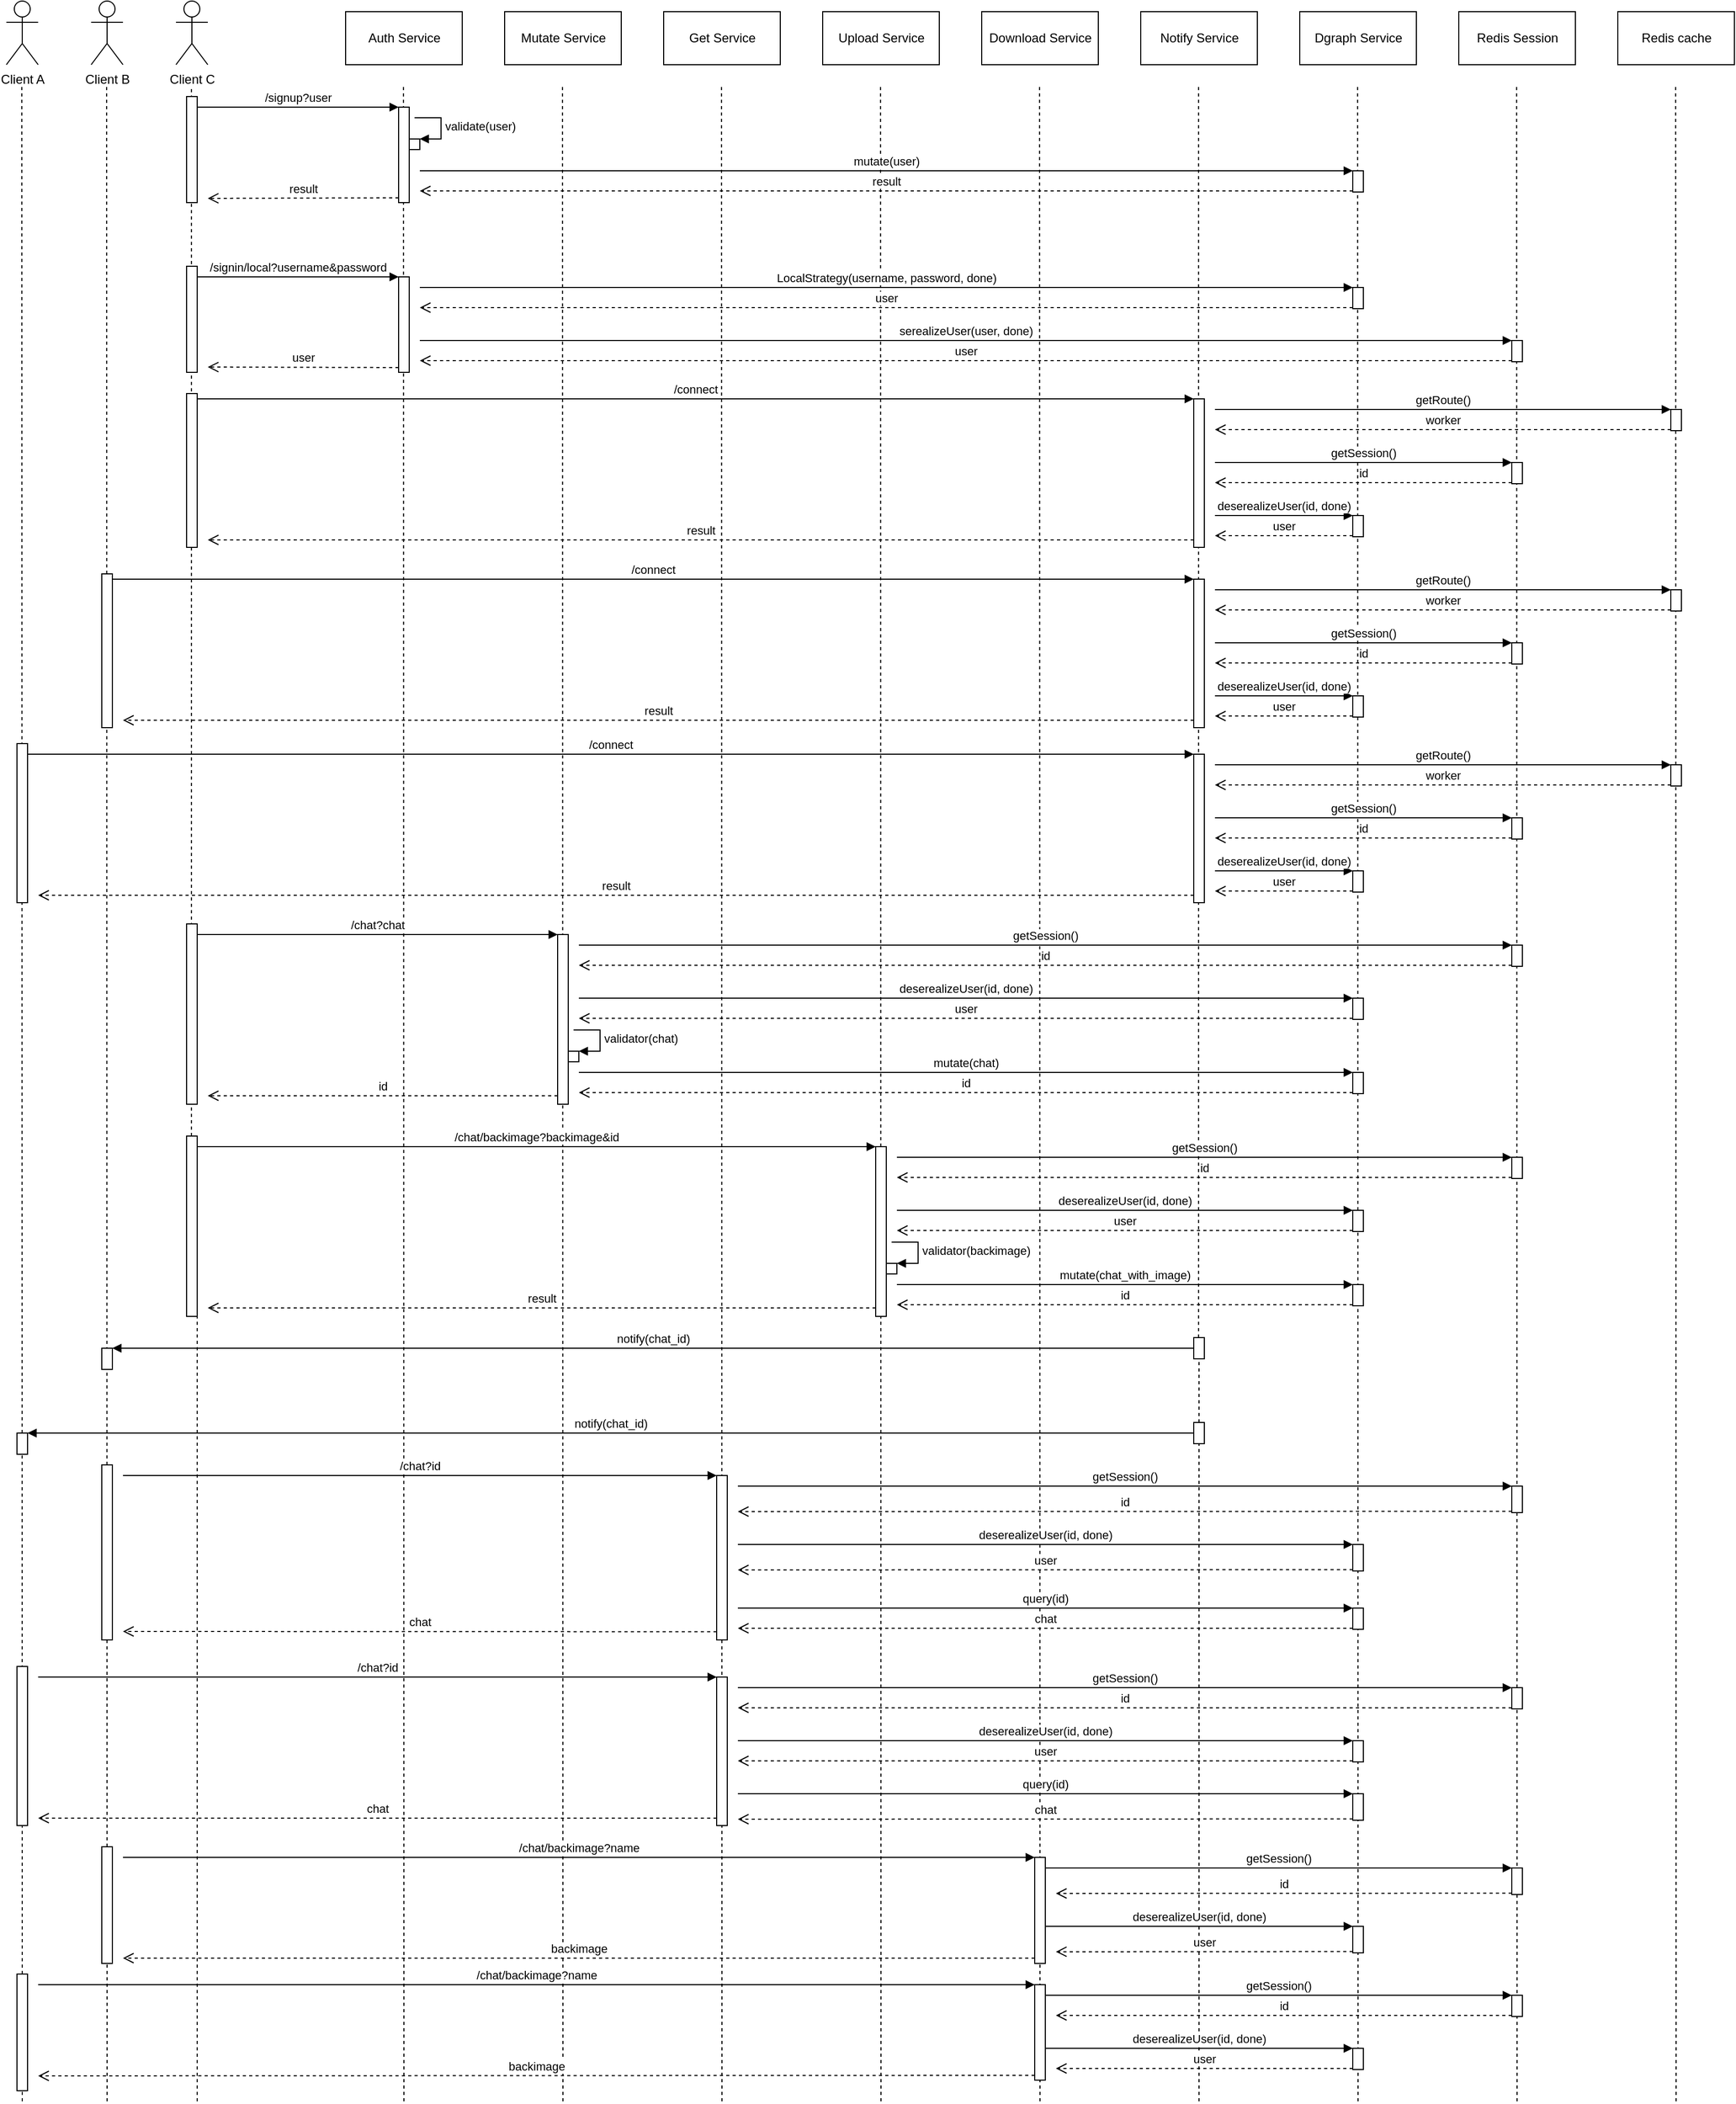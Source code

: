 <mxfile version="13.0.3" type="device"><diagram id="mEpycRHGiIGsZJlsUm0N" name="Page-1"><mxGraphModel dx="3437" dy="1972" grid="0" gridSize="10" guides="1" tooltips="1" connect="1" arrows="1" fold="1" page="1" pageScale="1" pageWidth="10000" pageHeight="10000" math="0" shadow="0"><root><mxCell id="0"/><mxCell id="1" parent="0"/><mxCell id="foYMFiZQa-qQhBbbjZ7d-1" value="Client C" style="shape=umlActor;verticalLabelPosition=bottom;labelBackgroundColor=#ffffff;verticalAlign=top;html=1;" parent="1" vertex="1"><mxGeometry x="460" y="460" width="30" height="60" as="geometry"/></mxCell><mxCell id="foYMFiZQa-qQhBbbjZ7d-2" value="Client B" style="shape=umlActor;verticalLabelPosition=bottom;labelBackgroundColor=#ffffff;verticalAlign=top;html=1;" parent="1" vertex="1"><mxGeometry x="380" y="460" width="30" height="60" as="geometry"/></mxCell><mxCell id="foYMFiZQa-qQhBbbjZ7d-3" value="Client A" style="shape=umlActor;verticalLabelPosition=bottom;labelBackgroundColor=#ffffff;verticalAlign=top;html=1;" parent="1" vertex="1"><mxGeometry x="300" y="460" width="30" height="60" as="geometry"/></mxCell><mxCell id="foYMFiZQa-qQhBbbjZ7d-6" value="" style="endArrow=none;dashed=1;html=1;" parent="1" edge="1"><mxGeometry width="50" height="50" relative="1" as="geometry"><mxPoint x="315" y="2440" as="sourcePoint"/><mxPoint x="314.58" y="540" as="targetPoint"/></mxGeometry></mxCell><mxCell id="foYMFiZQa-qQhBbbjZ7d-7" value="" style="endArrow=none;dashed=1;html=1;" parent="1" edge="1"><mxGeometry width="50" height="50" relative="1" as="geometry"><mxPoint x="395" y="2440" as="sourcePoint"/><mxPoint x="394.58" y="540" as="targetPoint"/></mxGeometry></mxCell><mxCell id="foYMFiZQa-qQhBbbjZ7d-8" value="" style="endArrow=none;dashed=1;html=1;" parent="1" source="uwnafekbY4i3umQ7fHEj-120" edge="1"><mxGeometry width="50" height="50" relative="1" as="geometry"><mxPoint x="475" y="2800" as="sourcePoint"/><mxPoint x="474.58" y="540" as="targetPoint"/></mxGeometry></mxCell><mxCell id="foYMFiZQa-qQhBbbjZ7d-9" value="" style="endArrow=none;dashed=1;html=1;" parent="1" edge="1"><mxGeometry width="50" height="50" relative="1" as="geometry"><mxPoint x="675" y="2440" as="sourcePoint"/><mxPoint x="674.58" y="540" as="targetPoint"/></mxGeometry></mxCell><mxCell id="foYMFiZQa-qQhBbbjZ7d-27" value="Auth Service" style="html=1;" parent="1" vertex="1"><mxGeometry x="620" y="470" width="110" height="50" as="geometry"/></mxCell><mxCell id="foYMFiZQa-qQhBbbjZ7d-28" value="" style="endArrow=none;dashed=1;html=1;" parent="1" edge="1"><mxGeometry width="50" height="50" relative="1" as="geometry"><mxPoint x="825" y="2440" as="sourcePoint"/><mxPoint x="824.58" y="540" as="targetPoint"/></mxGeometry></mxCell><mxCell id="foYMFiZQa-qQhBbbjZ7d-29" value="Mutate Service" style="html=1;" parent="1" vertex="1"><mxGeometry x="770" y="470" width="110" height="50" as="geometry"/></mxCell><mxCell id="foYMFiZQa-qQhBbbjZ7d-30" value="" style="endArrow=none;dashed=1;html=1;" parent="1" edge="1"><mxGeometry width="50" height="50" relative="1" as="geometry"><mxPoint x="975" y="2440" as="sourcePoint"/><mxPoint x="974.58" y="540" as="targetPoint"/></mxGeometry></mxCell><mxCell id="foYMFiZQa-qQhBbbjZ7d-31" value="Get Service" style="html=1;" parent="1" vertex="1"><mxGeometry x="920" y="470" width="110" height="50" as="geometry"/></mxCell><mxCell id="foYMFiZQa-qQhBbbjZ7d-32" value="" style="endArrow=none;dashed=1;html=1;" parent="1" edge="1"><mxGeometry width="50" height="50" relative="1" as="geometry"><mxPoint x="1125" y="2440" as="sourcePoint"/><mxPoint x="1124.58" y="540" as="targetPoint"/></mxGeometry></mxCell><mxCell id="foYMFiZQa-qQhBbbjZ7d-33" value="Upload Service" style="html=1;" parent="1" vertex="1"><mxGeometry x="1070" y="470" width="110" height="50" as="geometry"/></mxCell><mxCell id="foYMFiZQa-qQhBbbjZ7d-34" value="" style="endArrow=none;dashed=1;html=1;" parent="1" edge="1"><mxGeometry width="50" height="50" relative="1" as="geometry"><mxPoint x="1275" y="2440" as="sourcePoint"/><mxPoint x="1274.58" y="540" as="targetPoint"/></mxGeometry></mxCell><mxCell id="foYMFiZQa-qQhBbbjZ7d-35" value="Download Service" style="html=1;" parent="1" vertex="1"><mxGeometry x="1220" y="470" width="110" height="50" as="geometry"/></mxCell><mxCell id="foYMFiZQa-qQhBbbjZ7d-36" value="" style="endArrow=none;dashed=1;html=1;" parent="1" source="uwnafekbY4i3umQ7fHEj-115" edge="1"><mxGeometry width="50" height="50" relative="1" as="geometry"><mxPoint x="1425" y="3160" as="sourcePoint"/><mxPoint x="1424.58" y="540" as="targetPoint"/></mxGeometry></mxCell><mxCell id="foYMFiZQa-qQhBbbjZ7d-37" value="Notify Service" style="html=1;" parent="1" vertex="1"><mxGeometry x="1370" y="470" width="110" height="50" as="geometry"/></mxCell><mxCell id="foYMFiZQa-qQhBbbjZ7d-38" value="" style="endArrow=none;dashed=1;html=1;" parent="1" edge="1"><mxGeometry width="50" height="50" relative="1" as="geometry"><mxPoint x="1575" y="2440" as="sourcePoint"/><mxPoint x="1574.58" y="540" as="targetPoint"/></mxGeometry></mxCell><mxCell id="foYMFiZQa-qQhBbbjZ7d-39" value="Dgraph Service" style="html=1;" parent="1" vertex="1"><mxGeometry x="1520" y="470" width="110" height="50" as="geometry"/></mxCell><mxCell id="foYMFiZQa-qQhBbbjZ7d-40" value="" style="endArrow=none;dashed=1;html=1;" parent="1" edge="1"><mxGeometry width="50" height="50" relative="1" as="geometry"><mxPoint x="1725" y="2440" as="sourcePoint"/><mxPoint x="1724.58" y="540" as="targetPoint"/></mxGeometry></mxCell><mxCell id="foYMFiZQa-qQhBbbjZ7d-41" value="Redis Session" style="html=1;" parent="1" vertex="1"><mxGeometry x="1670" y="470" width="110" height="50" as="geometry"/></mxCell><mxCell id="foYMFiZQa-qQhBbbjZ7d-42" value="" style="endArrow=none;dashed=1;html=1;" parent="1" edge="1"><mxGeometry width="50" height="50" relative="1" as="geometry"><mxPoint x="1875" y="2440" as="sourcePoint"/><mxPoint x="1874.58" y="540" as="targetPoint"/></mxGeometry></mxCell><mxCell id="foYMFiZQa-qQhBbbjZ7d-43" value="Redis cache" style="html=1;" parent="1" vertex="1"><mxGeometry x="1820" y="470" width="110" height="50" as="geometry"/></mxCell><mxCell id="foYMFiZQa-qQhBbbjZ7d-46" value="" style="html=1;points=[];perimeter=orthogonalPerimeter;" parent="1" vertex="1"><mxGeometry x="670" y="560" width="10" height="90" as="geometry"/></mxCell><mxCell id="foYMFiZQa-qQhBbbjZ7d-47" value="/signup?user" style="html=1;verticalAlign=bottom;endArrow=block;entryX=0;entryY=0;" parent="1" target="foYMFiZQa-qQhBbbjZ7d-46" edge="1"><mxGeometry relative="1" as="geometry"><mxPoint x="480" y="560" as="sourcePoint"/></mxGeometry></mxCell><mxCell id="foYMFiZQa-qQhBbbjZ7d-48" value="result" style="html=1;verticalAlign=bottom;endArrow=open;dashed=1;endSize=8;exitX=0;exitY=0.95;" parent="1" source="foYMFiZQa-qQhBbbjZ7d-46" edge="1"><mxGeometry relative="1" as="geometry"><mxPoint x="490" y="646" as="targetPoint"/></mxGeometry></mxCell><mxCell id="foYMFiZQa-qQhBbbjZ7d-51" value="" style="html=1;points=[];perimeter=orthogonalPerimeter;" parent="1" vertex="1"><mxGeometry x="670" y="720" width="10" height="90" as="geometry"/></mxCell><mxCell id="foYMFiZQa-qQhBbbjZ7d-52" value="/signin/local?username&amp;amp;password" style="html=1;verticalAlign=bottom;endArrow=block;entryX=0;entryY=0;" parent="1" target="foYMFiZQa-qQhBbbjZ7d-51" edge="1"><mxGeometry relative="1" as="geometry"><mxPoint x="480" y="720" as="sourcePoint"/></mxGeometry></mxCell><mxCell id="foYMFiZQa-qQhBbbjZ7d-53" value="user" style="html=1;verticalAlign=bottom;endArrow=open;dashed=1;endSize=8;exitX=0;exitY=0.95;" parent="1" source="foYMFiZQa-qQhBbbjZ7d-51" edge="1"><mxGeometry relative="1" as="geometry"><mxPoint x="490" y="805" as="targetPoint"/></mxGeometry></mxCell><mxCell id="foYMFiZQa-qQhBbbjZ7d-54" value="" style="html=1;points=[];perimeter=orthogonalPerimeter;" parent="1" vertex="1"><mxGeometry x="1420" y="835" width="10" height="140" as="geometry"/></mxCell><mxCell id="foYMFiZQa-qQhBbbjZ7d-55" value="/connect" style="html=1;verticalAlign=bottom;endArrow=block;entryX=0;entryY=0;" parent="1" target="foYMFiZQa-qQhBbbjZ7d-54" edge="1"><mxGeometry relative="1" as="geometry"><mxPoint x="480" y="835" as="sourcePoint"/></mxGeometry></mxCell><mxCell id="foYMFiZQa-qQhBbbjZ7d-56" value="result" style="html=1;verticalAlign=bottom;endArrow=open;dashed=1;endSize=8;exitX=0;exitY=0.95;" parent="1" source="foYMFiZQa-qQhBbbjZ7d-54" edge="1"><mxGeometry relative="1" as="geometry"><mxPoint x="490" y="968" as="targetPoint"/></mxGeometry></mxCell><mxCell id="foYMFiZQa-qQhBbbjZ7d-72" value="" style="html=1;points=[];perimeter=orthogonalPerimeter;" parent="1" vertex="1"><mxGeometry x="1570" y="620" width="10" height="20" as="geometry"/></mxCell><mxCell id="foYMFiZQa-qQhBbbjZ7d-73" value="mutate(user)" style="html=1;verticalAlign=bottom;endArrow=block;entryX=0;entryY=0;" parent="1" target="foYMFiZQa-qQhBbbjZ7d-72" edge="1"><mxGeometry relative="1" as="geometry"><mxPoint x="690" y="620" as="sourcePoint"/></mxGeometry></mxCell><mxCell id="foYMFiZQa-qQhBbbjZ7d-74" value="result" style="html=1;verticalAlign=bottom;endArrow=open;dashed=1;endSize=8;exitX=0;exitY=0.95;" parent="1" source="foYMFiZQa-qQhBbbjZ7d-72" edge="1"><mxGeometry relative="1" as="geometry"><mxPoint x="690" y="639" as="targetPoint"/></mxGeometry></mxCell><mxCell id="uwnafekbY4i3umQ7fHEj-2" value="" style="html=1;points=[];perimeter=orthogonalPerimeter;" parent="1" vertex="1"><mxGeometry x="1570" y="730" width="10" height="20" as="geometry"/></mxCell><mxCell id="uwnafekbY4i3umQ7fHEj-3" value="LocalStrategy(username, password, done)" style="html=1;verticalAlign=bottom;endArrow=block;entryX=0;entryY=0;" parent="1" target="uwnafekbY4i3umQ7fHEj-2" edge="1"><mxGeometry relative="1" as="geometry"><mxPoint x="690" y="730" as="sourcePoint"/></mxGeometry></mxCell><mxCell id="uwnafekbY4i3umQ7fHEj-4" value="user" style="html=1;verticalAlign=bottom;endArrow=open;dashed=1;endSize=8;exitX=0;exitY=0.95;" parent="1" source="uwnafekbY4i3umQ7fHEj-2" edge="1"><mxGeometry relative="1" as="geometry"><mxPoint x="690" y="749" as="targetPoint"/></mxGeometry></mxCell><mxCell id="uwnafekbY4i3umQ7fHEj-7" value="" style="html=1;points=[];perimeter=orthogonalPerimeter;" parent="1" vertex="1"><mxGeometry x="1720" y="780" width="10" height="20" as="geometry"/></mxCell><mxCell id="uwnafekbY4i3umQ7fHEj-8" value="serealizeUser(user, done)" style="html=1;verticalAlign=bottom;endArrow=block;entryX=0;entryY=0;" parent="1" target="uwnafekbY4i3umQ7fHEj-7" edge="1"><mxGeometry relative="1" as="geometry"><mxPoint x="690" y="780" as="sourcePoint"/></mxGeometry></mxCell><mxCell id="uwnafekbY4i3umQ7fHEj-9" value="user" style="html=1;verticalAlign=bottom;endArrow=open;dashed=1;endSize=8;exitX=0;exitY=0.95;" parent="1" source="uwnafekbY4i3umQ7fHEj-7" edge="1"><mxGeometry relative="1" as="geometry"><mxPoint x="690" y="799" as="targetPoint"/></mxGeometry></mxCell><mxCell id="uwnafekbY4i3umQ7fHEj-16" value="" style="html=1;points=[];perimeter=orthogonalPerimeter;" parent="1" vertex="1"><mxGeometry x="1720" y="895" width="10" height="20" as="geometry"/></mxCell><mxCell id="uwnafekbY4i3umQ7fHEj-17" value="getSession()" style="html=1;verticalAlign=bottom;endArrow=block;entryX=0;entryY=0;" parent="1" target="uwnafekbY4i3umQ7fHEj-16" edge="1"><mxGeometry relative="1" as="geometry"><mxPoint x="1440" y="895" as="sourcePoint"/></mxGeometry></mxCell><mxCell id="uwnafekbY4i3umQ7fHEj-18" value="id" style="html=1;verticalAlign=bottom;endArrow=open;dashed=1;endSize=8;exitX=0;exitY=0.95;" parent="1" source="uwnafekbY4i3umQ7fHEj-16" edge="1"><mxGeometry relative="1" as="geometry"><mxPoint x="1440" y="914" as="targetPoint"/></mxGeometry></mxCell><mxCell id="uwnafekbY4i3umQ7fHEj-19" value="" style="html=1;points=[];perimeter=orthogonalPerimeter;" parent="1" vertex="1"><mxGeometry x="1570" y="945" width="10" height="20" as="geometry"/></mxCell><mxCell id="uwnafekbY4i3umQ7fHEj-20" value="deserealizeUser(id, done)" style="html=1;verticalAlign=bottom;endArrow=block;entryX=0;entryY=0;" parent="1" target="uwnafekbY4i3umQ7fHEj-19" edge="1"><mxGeometry relative="1" as="geometry"><mxPoint x="1440" y="945" as="sourcePoint"/></mxGeometry></mxCell><mxCell id="uwnafekbY4i3umQ7fHEj-21" value="user" style="html=1;verticalAlign=bottom;endArrow=open;dashed=1;endSize=8;exitX=0;exitY=0.95;" parent="1" source="uwnafekbY4i3umQ7fHEj-19" edge="1"><mxGeometry relative="1" as="geometry"><mxPoint x="1440" y="964" as="targetPoint"/></mxGeometry></mxCell><mxCell id="uwnafekbY4i3umQ7fHEj-23" value="" style="html=1;points=[];perimeter=orthogonalPerimeter;" parent="1" vertex="1"><mxGeometry x="1870" y="845" width="10" height="20" as="geometry"/></mxCell><mxCell id="uwnafekbY4i3umQ7fHEj-24" value="getRoute()" style="html=1;verticalAlign=bottom;endArrow=block;entryX=0;entryY=0;" parent="1" target="uwnafekbY4i3umQ7fHEj-23" edge="1"><mxGeometry relative="1" as="geometry"><mxPoint x="1440" y="845" as="sourcePoint"/></mxGeometry></mxCell><mxCell id="uwnafekbY4i3umQ7fHEj-25" value="worker" style="html=1;verticalAlign=bottom;endArrow=open;dashed=1;endSize=8;exitX=0;exitY=0.95;" parent="1" source="uwnafekbY4i3umQ7fHEj-23" edge="1"><mxGeometry relative="1" as="geometry"><mxPoint x="1440" y="864" as="targetPoint"/></mxGeometry></mxCell><mxCell id="uwnafekbY4i3umQ7fHEj-39" value="" style="html=1;points=[];perimeter=orthogonalPerimeter;" parent="1" vertex="1"><mxGeometry x="1420" y="1005" width="10" height="140" as="geometry"/></mxCell><mxCell id="uwnafekbY4i3umQ7fHEj-40" value="/connect" style="html=1;verticalAlign=bottom;endArrow=block;entryX=0;entryY=0;" parent="1" target="uwnafekbY4i3umQ7fHEj-39" edge="1"><mxGeometry relative="1" as="geometry"><mxPoint x="400" y="1005" as="sourcePoint"/></mxGeometry></mxCell><mxCell id="uwnafekbY4i3umQ7fHEj-41" value="result" style="html=1;verticalAlign=bottom;endArrow=open;dashed=1;endSize=8;exitX=0;exitY=0.95;" parent="1" source="uwnafekbY4i3umQ7fHEj-39" edge="1"><mxGeometry relative="1" as="geometry"><mxPoint x="410" y="1138" as="targetPoint"/></mxGeometry></mxCell><mxCell id="uwnafekbY4i3umQ7fHEj-42" value="" style="html=1;points=[];perimeter=orthogonalPerimeter;" parent="1" vertex="1"><mxGeometry x="1720" y="1065" width="10" height="20" as="geometry"/></mxCell><mxCell id="uwnafekbY4i3umQ7fHEj-43" value="getSession()" style="html=1;verticalAlign=bottom;endArrow=block;entryX=0;entryY=0;" parent="1" target="uwnafekbY4i3umQ7fHEj-42" edge="1"><mxGeometry relative="1" as="geometry"><mxPoint x="1440" y="1065" as="sourcePoint"/></mxGeometry></mxCell><mxCell id="uwnafekbY4i3umQ7fHEj-44" value="id" style="html=1;verticalAlign=bottom;endArrow=open;dashed=1;endSize=8;exitX=0;exitY=0.95;" parent="1" source="uwnafekbY4i3umQ7fHEj-42" edge="1"><mxGeometry relative="1" as="geometry"><mxPoint x="1440" y="1084" as="targetPoint"/></mxGeometry></mxCell><mxCell id="uwnafekbY4i3umQ7fHEj-45" value="" style="html=1;points=[];perimeter=orthogonalPerimeter;" parent="1" vertex="1"><mxGeometry x="1570" y="1115" width="10" height="20" as="geometry"/></mxCell><mxCell id="uwnafekbY4i3umQ7fHEj-46" value="deserealizeUser(id, done)" style="html=1;verticalAlign=bottom;endArrow=block;entryX=0;entryY=0;" parent="1" target="uwnafekbY4i3umQ7fHEj-45" edge="1"><mxGeometry relative="1" as="geometry"><mxPoint x="1440" y="1115" as="sourcePoint"/></mxGeometry></mxCell><mxCell id="uwnafekbY4i3umQ7fHEj-47" value="user" style="html=1;verticalAlign=bottom;endArrow=open;dashed=1;endSize=8;exitX=0;exitY=0.95;" parent="1" source="uwnafekbY4i3umQ7fHEj-45" edge="1"><mxGeometry relative="1" as="geometry"><mxPoint x="1440" y="1134" as="targetPoint"/></mxGeometry></mxCell><mxCell id="uwnafekbY4i3umQ7fHEj-48" value="" style="html=1;points=[];perimeter=orthogonalPerimeter;" parent="1" vertex="1"><mxGeometry x="1870" y="1015" width="10" height="20" as="geometry"/></mxCell><mxCell id="uwnafekbY4i3umQ7fHEj-49" value="getRoute()" style="html=1;verticalAlign=bottom;endArrow=block;entryX=0;entryY=0;" parent="1" target="uwnafekbY4i3umQ7fHEj-48" edge="1"><mxGeometry relative="1" as="geometry"><mxPoint x="1440" y="1015" as="sourcePoint"/></mxGeometry></mxCell><mxCell id="uwnafekbY4i3umQ7fHEj-50" value="worker" style="html=1;verticalAlign=bottom;endArrow=open;dashed=1;endSize=8;exitX=0;exitY=0.95;" parent="1" source="uwnafekbY4i3umQ7fHEj-48" edge="1"><mxGeometry relative="1" as="geometry"><mxPoint x="1440" y="1034" as="targetPoint"/></mxGeometry></mxCell><mxCell id="uwnafekbY4i3umQ7fHEj-51" value="" style="html=1;points=[];perimeter=orthogonalPerimeter;" parent="1" vertex="1"><mxGeometry x="820" y="1340" width="10" height="160" as="geometry"/></mxCell><mxCell id="uwnafekbY4i3umQ7fHEj-52" value="/chat?chat" style="html=1;verticalAlign=bottom;endArrow=block;entryX=0;entryY=0;" parent="1" target="uwnafekbY4i3umQ7fHEj-51" edge="1"><mxGeometry relative="1" as="geometry"><mxPoint x="480" y="1340" as="sourcePoint"/></mxGeometry></mxCell><mxCell id="uwnafekbY4i3umQ7fHEj-53" value="id" style="html=1;verticalAlign=bottom;endArrow=open;dashed=1;endSize=8;exitX=0;exitY=0.95;" parent="1" source="uwnafekbY4i3umQ7fHEj-51" edge="1"><mxGeometry relative="1" as="geometry"><mxPoint x="490" y="1492" as="targetPoint"/></mxGeometry></mxCell><mxCell id="uwnafekbY4i3umQ7fHEj-54" value="" style="html=1;points=[];perimeter=orthogonalPerimeter;" parent="1" vertex="1"><mxGeometry x="1720" y="1350" width="10" height="20" as="geometry"/></mxCell><mxCell id="uwnafekbY4i3umQ7fHEj-55" value="getSession()" style="html=1;verticalAlign=bottom;endArrow=block;entryX=0;entryY=0;" parent="1" target="uwnafekbY4i3umQ7fHEj-54" edge="1"><mxGeometry relative="1" as="geometry"><mxPoint x="840" y="1350" as="sourcePoint"/></mxGeometry></mxCell><mxCell id="uwnafekbY4i3umQ7fHEj-56" value="id" style="html=1;verticalAlign=bottom;endArrow=open;dashed=1;endSize=8;exitX=0;exitY=0.95;" parent="1" source="uwnafekbY4i3umQ7fHEj-54" edge="1"><mxGeometry relative="1" as="geometry"><mxPoint x="840" y="1369" as="targetPoint"/></mxGeometry></mxCell><mxCell id="uwnafekbY4i3umQ7fHEj-57" value="" style="html=1;points=[];perimeter=orthogonalPerimeter;" parent="1" vertex="1"><mxGeometry x="1570" y="1400" width="10" height="20" as="geometry"/></mxCell><mxCell id="uwnafekbY4i3umQ7fHEj-58" value="deserealizeUser(id, done)" style="html=1;verticalAlign=bottom;endArrow=block;entryX=0;entryY=0;" parent="1" target="uwnafekbY4i3umQ7fHEj-57" edge="1"><mxGeometry relative="1" as="geometry"><mxPoint x="840" y="1400" as="sourcePoint"/></mxGeometry></mxCell><mxCell id="uwnafekbY4i3umQ7fHEj-59" value="user" style="html=1;verticalAlign=bottom;endArrow=open;dashed=1;endSize=8;exitX=0;exitY=0.95;" parent="1" source="uwnafekbY4i3umQ7fHEj-57" edge="1"><mxGeometry relative="1" as="geometry"><mxPoint x="840" y="1419" as="targetPoint"/></mxGeometry></mxCell><mxCell id="uwnafekbY4i3umQ7fHEj-75" value="mutate(chat)" style="html=1;verticalAlign=bottom;endArrow=block;entryX=0;entryY=0;" parent="1" target="uwnafekbY4i3umQ7fHEj-77" edge="1"><mxGeometry relative="1" as="geometry"><mxPoint x="840" y="1470" as="sourcePoint"/></mxGeometry></mxCell><mxCell id="uwnafekbY4i3umQ7fHEj-76" value="id" style="html=1;verticalAlign=bottom;endArrow=open;dashed=1;endSize=8;exitX=0;exitY=0.95;" parent="1" source="uwnafekbY4i3umQ7fHEj-77" edge="1"><mxGeometry relative="1" as="geometry"><mxPoint x="840" y="1489" as="targetPoint"/></mxGeometry></mxCell><mxCell id="uwnafekbY4i3umQ7fHEj-77" value="" style="html=1;points=[];perimeter=orthogonalPerimeter;" parent="1" vertex="1"><mxGeometry x="1570" y="1470" width="10" height="20" as="geometry"/></mxCell><mxCell id="uwnafekbY4i3umQ7fHEj-80" value="" style="html=1;points=[];perimeter=orthogonalPerimeter;" parent="1" vertex="1"><mxGeometry x="830" y="1450" width="10" height="10" as="geometry"/></mxCell><mxCell id="uwnafekbY4i3umQ7fHEj-81" value="validator(chat)" style="edgeStyle=orthogonalEdgeStyle;html=1;align=left;spacingLeft=2;endArrow=block;rounded=0;entryX=1;entryY=0;" parent="1" target="uwnafekbY4i3umQ7fHEj-80" edge="1"><mxGeometry relative="1" as="geometry"><mxPoint x="835" y="1430" as="sourcePoint"/><Array as="points"><mxPoint x="860" y="1430"/></Array></mxGeometry></mxCell><mxCell id="uwnafekbY4i3umQ7fHEj-82" value="" style="html=1;points=[];perimeter=orthogonalPerimeter;" parent="1" vertex="1"><mxGeometry x="680" y="590" width="10" height="10" as="geometry"/></mxCell><mxCell id="uwnafekbY4i3umQ7fHEj-83" value="validate(user)" style="edgeStyle=orthogonalEdgeStyle;html=1;align=left;spacingLeft=2;endArrow=block;rounded=0;entryX=1;entryY=0;" parent="1" target="uwnafekbY4i3umQ7fHEj-82" edge="1"><mxGeometry relative="1" as="geometry"><mxPoint x="685" y="570" as="sourcePoint"/><Array as="points"><mxPoint x="710" y="570"/></Array></mxGeometry></mxCell><mxCell id="uwnafekbY4i3umQ7fHEj-84" value="" style="html=1;points=[];perimeter=orthogonalPerimeter;" parent="1" vertex="1"><mxGeometry x="1120" y="1540" width="10" height="160" as="geometry"/></mxCell><mxCell id="uwnafekbY4i3umQ7fHEj-85" value="/chat/&lt;span&gt;backimage?backimage&amp;amp;id&lt;/span&gt;" style="html=1;verticalAlign=bottom;endArrow=block;entryX=0;entryY=0;" parent="1" target="uwnafekbY4i3umQ7fHEj-84" edge="1"><mxGeometry relative="1" as="geometry"><mxPoint x="480" y="1540" as="sourcePoint"/></mxGeometry></mxCell><mxCell id="uwnafekbY4i3umQ7fHEj-86" value="result" style="html=1;verticalAlign=bottom;endArrow=open;dashed=1;endSize=8;exitX=0;exitY=0.95;" parent="1" source="uwnafekbY4i3umQ7fHEj-84" edge="1"><mxGeometry relative="1" as="geometry"><mxPoint x="490" y="1692" as="targetPoint"/></mxGeometry></mxCell><mxCell id="uwnafekbY4i3umQ7fHEj-87" value="" style="html=1;points=[];perimeter=orthogonalPerimeter;" parent="1" vertex="1"><mxGeometry x="1720" y="1550" width="10" height="20" as="geometry"/></mxCell><mxCell id="uwnafekbY4i3umQ7fHEj-88" value="getSession()" style="html=1;verticalAlign=bottom;endArrow=block;entryX=0;entryY=0;" parent="1" target="uwnafekbY4i3umQ7fHEj-87" edge="1"><mxGeometry relative="1" as="geometry"><mxPoint x="1140" y="1550" as="sourcePoint"/></mxGeometry></mxCell><mxCell id="uwnafekbY4i3umQ7fHEj-89" value="id" style="html=1;verticalAlign=bottom;endArrow=open;dashed=1;endSize=8;exitX=0;exitY=0.95;" parent="1" source="uwnafekbY4i3umQ7fHEj-87" edge="1"><mxGeometry relative="1" as="geometry"><mxPoint x="1140" y="1569" as="targetPoint"/></mxGeometry></mxCell><mxCell id="uwnafekbY4i3umQ7fHEj-90" value="" style="html=1;points=[];perimeter=orthogonalPerimeter;" parent="1" vertex="1"><mxGeometry x="1570" y="1600" width="10" height="20" as="geometry"/></mxCell><mxCell id="uwnafekbY4i3umQ7fHEj-91" value="deserealizeUser(id, done)" style="html=1;verticalAlign=bottom;endArrow=block;entryX=0;entryY=0;" parent="1" target="uwnafekbY4i3umQ7fHEj-90" edge="1"><mxGeometry relative="1" as="geometry"><mxPoint x="1140" y="1600" as="sourcePoint"/></mxGeometry></mxCell><mxCell id="uwnafekbY4i3umQ7fHEj-92" value="user" style="html=1;verticalAlign=bottom;endArrow=open;dashed=1;endSize=8;exitX=0;exitY=0.95;" parent="1" source="uwnafekbY4i3umQ7fHEj-90" edge="1"><mxGeometry relative="1" as="geometry"><mxPoint x="1140" y="1619" as="targetPoint"/></mxGeometry></mxCell><mxCell id="uwnafekbY4i3umQ7fHEj-93" value="mutate(&lt;span style=&quot;text-align: left&quot;&gt;chat_with_image&lt;/span&gt;)" style="html=1;verticalAlign=bottom;endArrow=block;entryX=0;entryY=0;" parent="1" target="uwnafekbY4i3umQ7fHEj-95" edge="1"><mxGeometry relative="1" as="geometry"><mxPoint x="1140" y="1670" as="sourcePoint"/></mxGeometry></mxCell><mxCell id="uwnafekbY4i3umQ7fHEj-94" value="id" style="html=1;verticalAlign=bottom;endArrow=open;dashed=1;endSize=8;exitX=0;exitY=0.95;" parent="1" source="uwnafekbY4i3umQ7fHEj-95" edge="1"><mxGeometry relative="1" as="geometry"><mxPoint x="1140" y="1689" as="targetPoint"/></mxGeometry></mxCell><mxCell id="uwnafekbY4i3umQ7fHEj-95" value="" style="html=1;points=[];perimeter=orthogonalPerimeter;" parent="1" vertex="1"><mxGeometry x="1570" y="1670" width="10" height="20" as="geometry"/></mxCell><mxCell id="uwnafekbY4i3umQ7fHEj-96" value="" style="html=1;points=[];perimeter=orthogonalPerimeter;" parent="1" vertex="1"><mxGeometry x="1130" y="1650" width="10" height="10" as="geometry"/></mxCell><mxCell id="uwnafekbY4i3umQ7fHEj-97" value="validator(&lt;span style=&quot;text-align: center&quot;&gt;backimage&lt;/span&gt;)" style="edgeStyle=orthogonalEdgeStyle;html=1;align=left;spacingLeft=2;endArrow=block;rounded=0;entryX=1;entryY=0;" parent="1" target="uwnafekbY4i3umQ7fHEj-96" edge="1"><mxGeometry relative="1" as="geometry"><mxPoint x="1135" y="1630" as="sourcePoint"/><Array as="points"><mxPoint x="1160" y="1630"/></Array></mxGeometry></mxCell><mxCell id="uwnafekbY4i3umQ7fHEj-98" value="" style="html=1;points=[];perimeter=orthogonalPerimeter;" parent="1" vertex="1"><mxGeometry x="1420" y="1170" width="10" height="140" as="geometry"/></mxCell><mxCell id="uwnafekbY4i3umQ7fHEj-99" value="/connect" style="html=1;verticalAlign=bottom;endArrow=block;entryX=0;entryY=0;" parent="1" target="uwnafekbY4i3umQ7fHEj-98" edge="1"><mxGeometry relative="1" as="geometry"><mxPoint x="320" y="1170" as="sourcePoint"/></mxGeometry></mxCell><mxCell id="uwnafekbY4i3umQ7fHEj-100" value="result" style="html=1;verticalAlign=bottom;endArrow=open;dashed=1;endSize=8;exitX=0;exitY=0.95;" parent="1" source="uwnafekbY4i3umQ7fHEj-98" edge="1"><mxGeometry relative="1" as="geometry"><mxPoint x="330" y="1303" as="targetPoint"/></mxGeometry></mxCell><mxCell id="uwnafekbY4i3umQ7fHEj-101" value="" style="html=1;points=[];perimeter=orthogonalPerimeter;" parent="1" vertex="1"><mxGeometry x="1720" y="1230" width="10" height="20" as="geometry"/></mxCell><mxCell id="uwnafekbY4i3umQ7fHEj-102" value="getSession()" style="html=1;verticalAlign=bottom;endArrow=block;entryX=0;entryY=0;" parent="1" target="uwnafekbY4i3umQ7fHEj-101" edge="1"><mxGeometry relative="1" as="geometry"><mxPoint x="1440" y="1230" as="sourcePoint"/></mxGeometry></mxCell><mxCell id="uwnafekbY4i3umQ7fHEj-103" value="id" style="html=1;verticalAlign=bottom;endArrow=open;dashed=1;endSize=8;exitX=0;exitY=0.95;" parent="1" source="uwnafekbY4i3umQ7fHEj-101" edge="1"><mxGeometry relative="1" as="geometry"><mxPoint x="1440" y="1249" as="targetPoint"/></mxGeometry></mxCell><mxCell id="uwnafekbY4i3umQ7fHEj-104" value="" style="html=1;points=[];perimeter=orthogonalPerimeter;" parent="1" vertex="1"><mxGeometry x="1570" y="1280" width="10" height="20" as="geometry"/></mxCell><mxCell id="uwnafekbY4i3umQ7fHEj-105" value="deserealizeUser(id, done)" style="html=1;verticalAlign=bottom;endArrow=block;entryX=0;entryY=0;" parent="1" target="uwnafekbY4i3umQ7fHEj-104" edge="1"><mxGeometry relative="1" as="geometry"><mxPoint x="1440" y="1280" as="sourcePoint"/></mxGeometry></mxCell><mxCell id="uwnafekbY4i3umQ7fHEj-106" value="user" style="html=1;verticalAlign=bottom;endArrow=open;dashed=1;endSize=8;exitX=0;exitY=0.95;" parent="1" source="uwnafekbY4i3umQ7fHEj-104" edge="1"><mxGeometry relative="1" as="geometry"><mxPoint x="1440" y="1299" as="targetPoint"/></mxGeometry></mxCell><mxCell id="uwnafekbY4i3umQ7fHEj-107" value="" style="html=1;points=[];perimeter=orthogonalPerimeter;" parent="1" vertex="1"><mxGeometry x="1870" y="1180" width="10" height="20" as="geometry"/></mxCell><mxCell id="uwnafekbY4i3umQ7fHEj-108" value="getRoute()" style="html=1;verticalAlign=bottom;endArrow=block;entryX=0;entryY=0;" parent="1" target="uwnafekbY4i3umQ7fHEj-107" edge="1"><mxGeometry relative="1" as="geometry"><mxPoint x="1440" y="1180" as="sourcePoint"/></mxGeometry></mxCell><mxCell id="uwnafekbY4i3umQ7fHEj-109" value="worker" style="html=1;verticalAlign=bottom;endArrow=open;dashed=1;endSize=8;exitX=0;exitY=0.95;" parent="1" source="uwnafekbY4i3umQ7fHEj-107" edge="1"><mxGeometry relative="1" as="geometry"><mxPoint x="1440" y="1199" as="targetPoint"/></mxGeometry></mxCell><mxCell id="uwnafekbY4i3umQ7fHEj-110" value="" style="html=1;points=[];perimeter=orthogonalPerimeter;" parent="1" vertex="1"><mxGeometry x="390" y="1730" width="10" height="20" as="geometry"/></mxCell><mxCell id="uwnafekbY4i3umQ7fHEj-111" value="notify(chat_id)" style="html=1;verticalAlign=bottom;endArrow=block;entryX=1;entryY=0;" parent="1" target="uwnafekbY4i3umQ7fHEj-110" edge="1"><mxGeometry relative="1" as="geometry"><mxPoint x="1420" y="1730" as="sourcePoint"/></mxGeometry></mxCell><mxCell id="uwnafekbY4i3umQ7fHEj-113" value="" style="html=1;points=[];perimeter=orthogonalPerimeter;" parent="1" vertex="1"><mxGeometry x="310" y="1810" width="10" height="20" as="geometry"/></mxCell><mxCell id="uwnafekbY4i3umQ7fHEj-114" value="notify(chat_id)" style="html=1;verticalAlign=bottom;endArrow=block;entryX=1;entryY=0;" parent="1" target="uwnafekbY4i3umQ7fHEj-113" edge="1"><mxGeometry relative="1" as="geometry"><mxPoint x="1420" y="1810" as="sourcePoint"/></mxGeometry></mxCell><mxCell id="uwnafekbY4i3umQ7fHEj-115" value="" style="html=1;points=[];perimeter=orthogonalPerimeter;" parent="1" vertex="1"><mxGeometry x="1420" y="1720" width="10" height="20" as="geometry"/></mxCell><mxCell id="uwnafekbY4i3umQ7fHEj-116" value="" style="endArrow=none;dashed=1;html=1;" parent="1" source="uwnafekbY4i3umQ7fHEj-117" target="uwnafekbY4i3umQ7fHEj-115" edge="1"><mxGeometry width="50" height="50" relative="1" as="geometry"><mxPoint x="1425" y="2250" as="sourcePoint"/><mxPoint x="1424.58" y="-370" as="targetPoint"/></mxGeometry></mxCell><mxCell id="uwnafekbY4i3umQ7fHEj-117" value="" style="html=1;points=[];perimeter=orthogonalPerimeter;" parent="1" vertex="1"><mxGeometry x="1420" y="1800" width="10" height="20" as="geometry"/></mxCell><mxCell id="uwnafekbY4i3umQ7fHEj-118" value="" style="endArrow=none;dashed=1;html=1;" parent="1" target="uwnafekbY4i3umQ7fHEj-117" edge="1"><mxGeometry width="50" height="50" relative="1" as="geometry"><mxPoint x="1425" y="2440" as="sourcePoint"/><mxPoint x="1425" y="2670" as="targetPoint"/></mxGeometry></mxCell><mxCell id="uwnafekbY4i3umQ7fHEj-120" value="" style="html=1;points=[];perimeter=orthogonalPerimeter;" parent="1" vertex="1"><mxGeometry x="470" y="1530" width="10" height="170" as="geometry"/></mxCell><mxCell id="uwnafekbY4i3umQ7fHEj-121" value="" style="endArrow=none;dashed=1;html=1;" parent="1" target="uwnafekbY4i3umQ7fHEj-120" edge="1"><mxGeometry width="50" height="50" relative="1" as="geometry"><mxPoint x="480" y="2440" as="sourcePoint"/><mxPoint x="474.58" y="540" as="targetPoint"/></mxGeometry></mxCell><mxCell id="uwnafekbY4i3umQ7fHEj-122" value="" style="html=1;points=[];perimeter=orthogonalPerimeter;" parent="1" vertex="1"><mxGeometry x="470" y="1330" width="10" height="170" as="geometry"/></mxCell><mxCell id="uwnafekbY4i3umQ7fHEj-123" value="" style="html=1;points=[];perimeter=orthogonalPerimeter;" parent="1" vertex="1"><mxGeometry x="310" y="1160" width="10" height="150" as="geometry"/></mxCell><mxCell id="uwnafekbY4i3umQ7fHEj-124" value="" style="html=1;points=[];perimeter=orthogonalPerimeter;" parent="1" vertex="1"><mxGeometry x="390" y="1000" width="10" height="145" as="geometry"/></mxCell><mxCell id="uwnafekbY4i3umQ7fHEj-125" value="" style="html=1;points=[];perimeter=orthogonalPerimeter;" parent="1" vertex="1"><mxGeometry x="470" y="830" width="10" height="145" as="geometry"/></mxCell><mxCell id="uwnafekbY4i3umQ7fHEj-126" value="" style="html=1;points=[];perimeter=orthogonalPerimeter;" parent="1" vertex="1"><mxGeometry x="470" y="710" width="10" height="100" as="geometry"/></mxCell><mxCell id="uwnafekbY4i3umQ7fHEj-127" value="" style="html=1;points=[];perimeter=orthogonalPerimeter;" parent="1" vertex="1"><mxGeometry x="470" y="550" width="10" height="100" as="geometry"/></mxCell><mxCell id="uwnafekbY4i3umQ7fHEj-129" value="" style="html=1;points=[];perimeter=orthogonalPerimeter;" parent="1" vertex="1"><mxGeometry x="970" y="1850" width="10" height="155" as="geometry"/></mxCell><mxCell id="uwnafekbY4i3umQ7fHEj-130" value="/chat?id" style="html=1;verticalAlign=bottom;endArrow=block;entryX=0;entryY=0;" parent="1" target="uwnafekbY4i3umQ7fHEj-129" edge="1"><mxGeometry relative="1" as="geometry"><mxPoint x="410" y="1850" as="sourcePoint"/></mxGeometry></mxCell><mxCell id="uwnafekbY4i3umQ7fHEj-131" value="chat" style="html=1;verticalAlign=bottom;endArrow=open;dashed=1;endSize=8;exitX=0;exitY=0.95;" parent="1" source="uwnafekbY4i3umQ7fHEj-129" edge="1"><mxGeometry relative="1" as="geometry"><mxPoint x="410" y="1997" as="targetPoint"/></mxGeometry></mxCell><mxCell id="uwnafekbY4i3umQ7fHEj-132" value="" style="html=1;points=[];perimeter=orthogonalPerimeter;" parent="1" vertex="1"><mxGeometry x="1720" y="1860" width="10" height="25" as="geometry"/></mxCell><mxCell id="uwnafekbY4i3umQ7fHEj-133" value="getSession()" style="html=1;verticalAlign=bottom;endArrow=block;entryX=0;entryY=0;" parent="1" target="uwnafekbY4i3umQ7fHEj-132" edge="1"><mxGeometry relative="1" as="geometry"><mxPoint x="990" y="1860" as="sourcePoint"/></mxGeometry></mxCell><mxCell id="uwnafekbY4i3umQ7fHEj-134" value="id" style="html=1;verticalAlign=bottom;endArrow=open;dashed=1;endSize=8;exitX=0;exitY=0.95;" parent="1" source="uwnafekbY4i3umQ7fHEj-132" edge="1"><mxGeometry relative="1" as="geometry"><mxPoint x="990" y="1884" as="targetPoint"/></mxGeometry></mxCell><mxCell id="uwnafekbY4i3umQ7fHEj-135" value="" style="html=1;points=[];perimeter=orthogonalPerimeter;" parent="1" vertex="1"><mxGeometry x="1570" y="1915" width="10" height="25" as="geometry"/></mxCell><mxCell id="uwnafekbY4i3umQ7fHEj-136" value="deserealizeUser(id, done)" style="html=1;verticalAlign=bottom;endArrow=block;entryX=0;entryY=0;" parent="1" target="uwnafekbY4i3umQ7fHEj-135" edge="1"><mxGeometry relative="1" as="geometry"><mxPoint x="990" y="1915" as="sourcePoint"/></mxGeometry></mxCell><mxCell id="uwnafekbY4i3umQ7fHEj-137" value="user" style="html=1;verticalAlign=bottom;endArrow=open;dashed=1;endSize=8;exitX=0;exitY=0.95;" parent="1" source="uwnafekbY4i3umQ7fHEj-135" edge="1"><mxGeometry relative="1" as="geometry"><mxPoint x="990" y="1939" as="targetPoint"/></mxGeometry></mxCell><mxCell id="uwnafekbY4i3umQ7fHEj-138" value="query(id)" style="html=1;verticalAlign=bottom;endArrow=block;entryX=0;entryY=0;" parent="1" target="uwnafekbY4i3umQ7fHEj-140" edge="1"><mxGeometry relative="1" as="geometry"><mxPoint x="990" y="1975" as="sourcePoint"/></mxGeometry></mxCell><mxCell id="uwnafekbY4i3umQ7fHEj-139" value="chat" style="html=1;verticalAlign=bottom;endArrow=open;dashed=1;endSize=8;exitX=0;exitY=0.95;" parent="1" source="uwnafekbY4i3umQ7fHEj-140" edge="1"><mxGeometry relative="1" as="geometry"><mxPoint x="990" y="1994" as="targetPoint"/></mxGeometry></mxCell><mxCell id="uwnafekbY4i3umQ7fHEj-140" value="" style="html=1;points=[];perimeter=orthogonalPerimeter;" parent="1" vertex="1"><mxGeometry x="1570" y="1975" width="10" height="20" as="geometry"/></mxCell><mxCell id="uwnafekbY4i3umQ7fHEj-143" value="" style="html=1;points=[];perimeter=orthogonalPerimeter;" parent="1" vertex="1"><mxGeometry x="390" y="1840" width="10" height="165" as="geometry"/></mxCell><mxCell id="uwnafekbY4i3umQ7fHEj-157" value="" style="html=1;points=[];perimeter=orthogonalPerimeter;" parent="1" vertex="1"><mxGeometry x="970" y="2040" width="10" height="140" as="geometry"/></mxCell><mxCell id="uwnafekbY4i3umQ7fHEj-158" value="/chat?id" style="html=1;verticalAlign=bottom;endArrow=block;entryX=0;entryY=0;" parent="1" target="uwnafekbY4i3umQ7fHEj-157" edge="1"><mxGeometry relative="1" as="geometry"><mxPoint x="330" y="2040" as="sourcePoint"/></mxGeometry></mxCell><mxCell id="uwnafekbY4i3umQ7fHEj-159" value="chat" style="html=1;verticalAlign=bottom;endArrow=open;dashed=1;endSize=8;exitX=0;exitY=0.95;" parent="1" source="uwnafekbY4i3umQ7fHEj-157" edge="1"><mxGeometry relative="1" as="geometry"><mxPoint x="330" y="2173" as="targetPoint"/></mxGeometry></mxCell><mxCell id="uwnafekbY4i3umQ7fHEj-160" value="" style="html=1;points=[];perimeter=orthogonalPerimeter;" parent="1" vertex="1"><mxGeometry x="1720" y="2050" width="10" height="20" as="geometry"/></mxCell><mxCell id="uwnafekbY4i3umQ7fHEj-161" value="getSession()" style="html=1;verticalAlign=bottom;endArrow=block;entryX=0;entryY=0;" parent="1" target="uwnafekbY4i3umQ7fHEj-160" edge="1"><mxGeometry relative="1" as="geometry"><mxPoint x="990" y="2050" as="sourcePoint"/></mxGeometry></mxCell><mxCell id="uwnafekbY4i3umQ7fHEj-162" value="id" style="html=1;verticalAlign=bottom;endArrow=open;dashed=1;endSize=8;exitX=0;exitY=0.95;" parent="1" source="uwnafekbY4i3umQ7fHEj-160" edge="1"><mxGeometry relative="1" as="geometry"><mxPoint x="990" y="2069" as="targetPoint"/></mxGeometry></mxCell><mxCell id="uwnafekbY4i3umQ7fHEj-163" value="" style="html=1;points=[];perimeter=orthogonalPerimeter;" parent="1" vertex="1"><mxGeometry x="1570" y="2100" width="10" height="20" as="geometry"/></mxCell><mxCell id="uwnafekbY4i3umQ7fHEj-164" value="deserealizeUser(id, done)" style="html=1;verticalAlign=bottom;endArrow=block;entryX=0;entryY=0;" parent="1" target="uwnafekbY4i3umQ7fHEj-163" edge="1"><mxGeometry relative="1" as="geometry"><mxPoint x="990" y="2100" as="sourcePoint"/></mxGeometry></mxCell><mxCell id="uwnafekbY4i3umQ7fHEj-165" value="user" style="html=1;verticalAlign=bottom;endArrow=open;dashed=1;endSize=8;exitX=0;exitY=0.95;" parent="1" source="uwnafekbY4i3umQ7fHEj-163" edge="1"><mxGeometry relative="1" as="geometry"><mxPoint x="990" y="2119" as="targetPoint"/></mxGeometry></mxCell><mxCell id="uwnafekbY4i3umQ7fHEj-166" value="query(id)" style="html=1;verticalAlign=bottom;endArrow=block;entryX=0;entryY=0;" parent="1" target="uwnafekbY4i3umQ7fHEj-168" edge="1"><mxGeometry relative="1" as="geometry"><mxPoint x="990" y="2150" as="sourcePoint"/></mxGeometry></mxCell><mxCell id="uwnafekbY4i3umQ7fHEj-167" value="chat" style="html=1;verticalAlign=bottom;endArrow=open;dashed=1;endSize=8;exitX=0;exitY=0.95;" parent="1" source="uwnafekbY4i3umQ7fHEj-168" edge="1"><mxGeometry relative="1" as="geometry"><mxPoint x="990" y="2174" as="targetPoint"/></mxGeometry></mxCell><mxCell id="uwnafekbY4i3umQ7fHEj-168" value="" style="html=1;points=[];perimeter=orthogonalPerimeter;" parent="1" vertex="1"><mxGeometry x="1570" y="2150" width="10" height="25" as="geometry"/></mxCell><mxCell id="uwnafekbY4i3umQ7fHEj-169" value="" style="html=1;points=[];perimeter=orthogonalPerimeter;" parent="1" vertex="1"><mxGeometry x="310" y="2030" width="10" height="150" as="geometry"/></mxCell><mxCell id="e3_ZX8eB5gnkHPJbScZ7-1" value="" style="html=1;points=[];perimeter=orthogonalPerimeter;" vertex="1" parent="1"><mxGeometry x="1270" y="2210" width="10" height="100" as="geometry"/></mxCell><mxCell id="e3_ZX8eB5gnkHPJbScZ7-2" value="/chat/backimage?name" style="html=1;verticalAlign=bottom;endArrow=block;entryX=0;entryY=0;" edge="1" target="e3_ZX8eB5gnkHPJbScZ7-1" parent="1"><mxGeometry relative="1" as="geometry"><mxPoint x="410" y="2210" as="sourcePoint"/></mxGeometry></mxCell><mxCell id="e3_ZX8eB5gnkHPJbScZ7-3" value="backimage" style="html=1;verticalAlign=bottom;endArrow=open;dashed=1;endSize=8;exitX=0;exitY=0.95;" edge="1" source="e3_ZX8eB5gnkHPJbScZ7-1" parent="1"><mxGeometry relative="1" as="geometry"><mxPoint x="410" y="2305" as="targetPoint"/></mxGeometry></mxCell><mxCell id="e3_ZX8eB5gnkHPJbScZ7-4" value="" style="html=1;points=[];perimeter=orthogonalPerimeter;" vertex="1" parent="1"><mxGeometry x="1720" y="2220" width="10" height="25" as="geometry"/></mxCell><mxCell id="e3_ZX8eB5gnkHPJbScZ7-5" value="getSession()" style="html=1;verticalAlign=bottom;endArrow=block;entryX=0;entryY=0;" edge="1" target="e3_ZX8eB5gnkHPJbScZ7-4" parent="1"><mxGeometry relative="1" as="geometry"><mxPoint x="1280" y="2220" as="sourcePoint"/></mxGeometry></mxCell><mxCell id="e3_ZX8eB5gnkHPJbScZ7-6" value="id" style="html=1;verticalAlign=bottom;endArrow=open;dashed=1;endSize=8;exitX=0;exitY=0.95;" edge="1" source="e3_ZX8eB5gnkHPJbScZ7-4" parent="1"><mxGeometry relative="1" as="geometry"><mxPoint x="1290" y="2244" as="targetPoint"/></mxGeometry></mxCell><mxCell id="e3_ZX8eB5gnkHPJbScZ7-7" value="" style="html=1;points=[];perimeter=orthogonalPerimeter;" vertex="1" parent="1"><mxGeometry x="1570" y="2275" width="10" height="25" as="geometry"/></mxCell><mxCell id="e3_ZX8eB5gnkHPJbScZ7-8" value="deserealizeUser(id, done)" style="html=1;verticalAlign=bottom;endArrow=block;entryX=0;entryY=0;" edge="1" target="e3_ZX8eB5gnkHPJbScZ7-7" parent="1"><mxGeometry relative="1" as="geometry"><mxPoint x="1280" y="2275" as="sourcePoint"/></mxGeometry></mxCell><mxCell id="e3_ZX8eB5gnkHPJbScZ7-9" value="user" style="html=1;verticalAlign=bottom;endArrow=open;dashed=1;endSize=8;exitX=0;exitY=0.95;" edge="1" source="e3_ZX8eB5gnkHPJbScZ7-7" parent="1"><mxGeometry relative="1" as="geometry"><mxPoint x="1290" y="2299" as="targetPoint"/></mxGeometry></mxCell><mxCell id="e3_ZX8eB5gnkHPJbScZ7-13" value="" style="html=1;points=[];perimeter=orthogonalPerimeter;" vertex="1" parent="1"><mxGeometry x="390" y="2200" width="10" height="110" as="geometry"/></mxCell><mxCell id="e3_ZX8eB5gnkHPJbScZ7-14" value="" style="html=1;points=[];perimeter=orthogonalPerimeter;" vertex="1" parent="1"><mxGeometry x="1270" y="2330" width="10" height="90" as="geometry"/></mxCell><mxCell id="e3_ZX8eB5gnkHPJbScZ7-15" value="/chat/backimage?name" style="html=1;verticalAlign=bottom;endArrow=block;entryX=0;entryY=0;" edge="1" target="e3_ZX8eB5gnkHPJbScZ7-14" parent="1"><mxGeometry relative="1" as="geometry"><mxPoint x="330" y="2330" as="sourcePoint"/></mxGeometry></mxCell><mxCell id="e3_ZX8eB5gnkHPJbScZ7-16" value="backimage" style="html=1;verticalAlign=bottom;endArrow=open;dashed=1;endSize=8;exitX=0;exitY=0.95;" edge="1" source="e3_ZX8eB5gnkHPJbScZ7-14" parent="1"><mxGeometry relative="1" as="geometry"><mxPoint x="330" y="2416" as="targetPoint"/></mxGeometry></mxCell><mxCell id="e3_ZX8eB5gnkHPJbScZ7-17" value="" style="html=1;points=[];perimeter=orthogonalPerimeter;" vertex="1" parent="1"><mxGeometry x="1720" y="2340" width="10" height="20" as="geometry"/></mxCell><mxCell id="e3_ZX8eB5gnkHPJbScZ7-18" value="getSession()" style="html=1;verticalAlign=bottom;endArrow=block;entryX=0;entryY=0;" edge="1" target="e3_ZX8eB5gnkHPJbScZ7-17" parent="1"><mxGeometry relative="1" as="geometry"><mxPoint x="1280" y="2340" as="sourcePoint"/></mxGeometry></mxCell><mxCell id="e3_ZX8eB5gnkHPJbScZ7-19" value="id" style="html=1;verticalAlign=bottom;endArrow=open;dashed=1;endSize=8;exitX=0;exitY=0.95;" edge="1" source="e3_ZX8eB5gnkHPJbScZ7-17" parent="1"><mxGeometry relative="1" as="geometry"><mxPoint x="1290" y="2359" as="targetPoint"/></mxGeometry></mxCell><mxCell id="e3_ZX8eB5gnkHPJbScZ7-20" value="" style="html=1;points=[];perimeter=orthogonalPerimeter;" vertex="1" parent="1"><mxGeometry x="1570" y="2390" width="10" height="20" as="geometry"/></mxCell><mxCell id="e3_ZX8eB5gnkHPJbScZ7-21" value="deserealizeUser(id, done)" style="html=1;verticalAlign=bottom;endArrow=block;entryX=0;entryY=0;" edge="1" target="e3_ZX8eB5gnkHPJbScZ7-20" parent="1"><mxGeometry relative="1" as="geometry"><mxPoint x="1280" y="2390" as="sourcePoint"/></mxGeometry></mxCell><mxCell id="e3_ZX8eB5gnkHPJbScZ7-22" value="user" style="html=1;verticalAlign=bottom;endArrow=open;dashed=1;endSize=8;exitX=0;exitY=0.95;" edge="1" source="e3_ZX8eB5gnkHPJbScZ7-20" parent="1"><mxGeometry relative="1" as="geometry"><mxPoint x="1290" y="2409" as="targetPoint"/></mxGeometry></mxCell><mxCell id="e3_ZX8eB5gnkHPJbScZ7-26" value="" style="html=1;points=[];perimeter=orthogonalPerimeter;" vertex="1" parent="1"><mxGeometry x="310" y="2320" width="10" height="110" as="geometry"/></mxCell></root></mxGraphModel></diagram></mxfile>